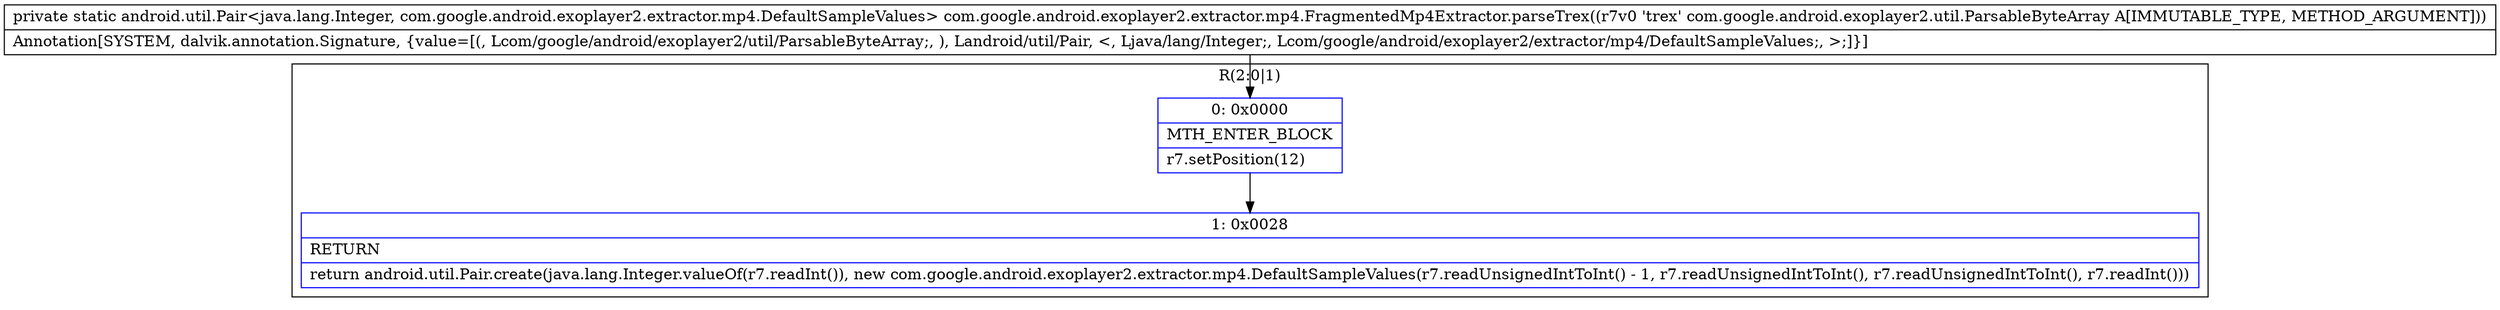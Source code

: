 digraph "CFG forcom.google.android.exoplayer2.extractor.mp4.FragmentedMp4Extractor.parseTrex(Lcom\/google\/android\/exoplayer2\/util\/ParsableByteArray;)Landroid\/util\/Pair;" {
subgraph cluster_Region_137100784 {
label = "R(2:0|1)";
node [shape=record,color=blue];
Node_0 [shape=record,label="{0\:\ 0x0000|MTH_ENTER_BLOCK\l|r7.setPosition(12)\l}"];
Node_1 [shape=record,label="{1\:\ 0x0028|RETURN\l|return android.util.Pair.create(java.lang.Integer.valueOf(r7.readInt()), new com.google.android.exoplayer2.extractor.mp4.DefaultSampleValues(r7.readUnsignedIntToInt() \- 1, r7.readUnsignedIntToInt(), r7.readUnsignedIntToInt(), r7.readInt()))\l}"];
}
MethodNode[shape=record,label="{private static android.util.Pair\<java.lang.Integer, com.google.android.exoplayer2.extractor.mp4.DefaultSampleValues\> com.google.android.exoplayer2.extractor.mp4.FragmentedMp4Extractor.parseTrex((r7v0 'trex' com.google.android.exoplayer2.util.ParsableByteArray A[IMMUTABLE_TYPE, METHOD_ARGUMENT]))  | Annotation[SYSTEM, dalvik.annotation.Signature, \{value=[(, Lcom\/google\/android\/exoplayer2\/util\/ParsableByteArray;, ), Landroid\/util\/Pair, \<, Ljava\/lang\/Integer;, Lcom\/google\/android\/exoplayer2\/extractor\/mp4\/DefaultSampleValues;, \>;]\}]\l}"];
MethodNode -> Node_0;
Node_0 -> Node_1;
}

